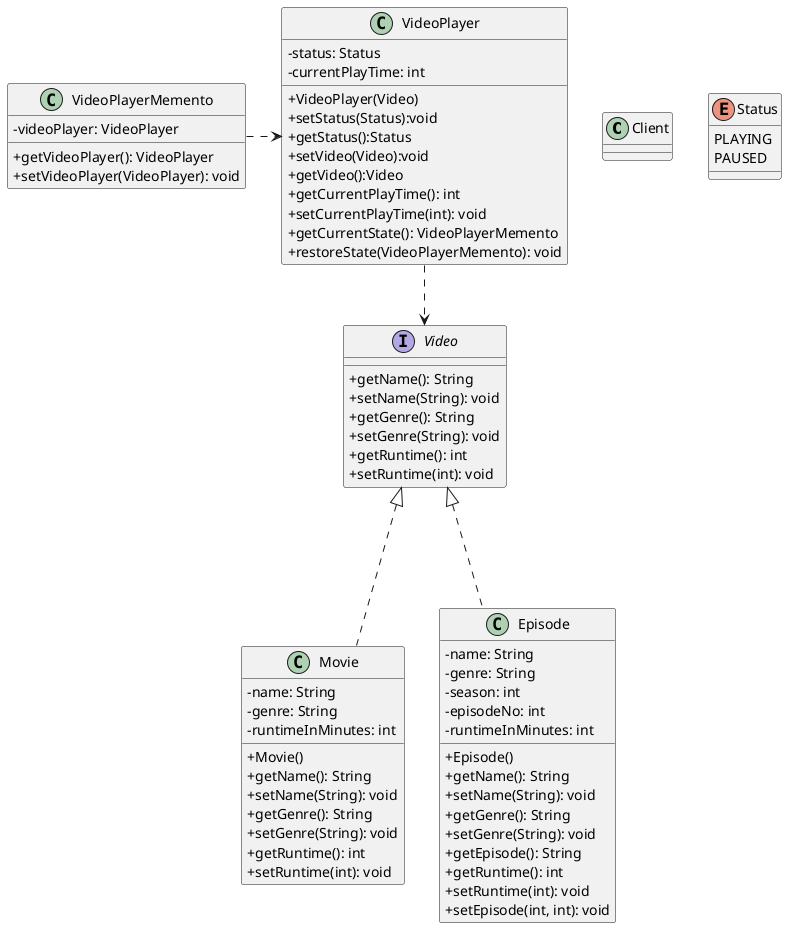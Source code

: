 @startuml
skinparam classAttributeIconSize 0

class Client


interface Video {
+getName(): String
+setName(String): void
+getGenre(): String
+setGenre(String): void
+getRuntime(): int
+setRuntime(int): void
}

class Movie {
-name: String
-genre: String
-runtimeInMinutes: int

+Movie()
+getName(): String
+setName(String): void
+getGenre(): String
+setGenre(String): void
+getRuntime(): int
+setRuntime(int): void
}

class Episode {
-name: String
-genre: String
-season: int
-episodeNo: int
-runtimeInMinutes: int

+Episode()
+getName(): String
+setName(String): void
+getGenre(): String
+setGenre(String): void
+getEpisode(): String
+getRuntime(): int
+setRuntime(int): void
+setEpisode(int, int): void
}

class VideoPlayer {
-status: Status
-currentPlayTime: int

+VideoPlayer(Video)
+setStatus(Status):void
+getStatus():Status
+setVideo(Video):void
+getVideo():Video
+getCurrentPlayTime(): int
+setCurrentPlayTime(int): void
+getCurrentState(): VideoPlayerMemento
+restoreState(VideoPlayerMemento): void
}

class VideoPlayerMemento {
-videoPlayer: VideoPlayer

+getVideoPlayer(): VideoPlayer
+setVideoPlayer(VideoPlayer): void
}

Enum Status{
PLAYING
PAUSED
}

Video <|... Movie
Video <|... Episode

VideoPlayer ..> Video
VideoPlayerMemento .> VideoPlayer

@enduml